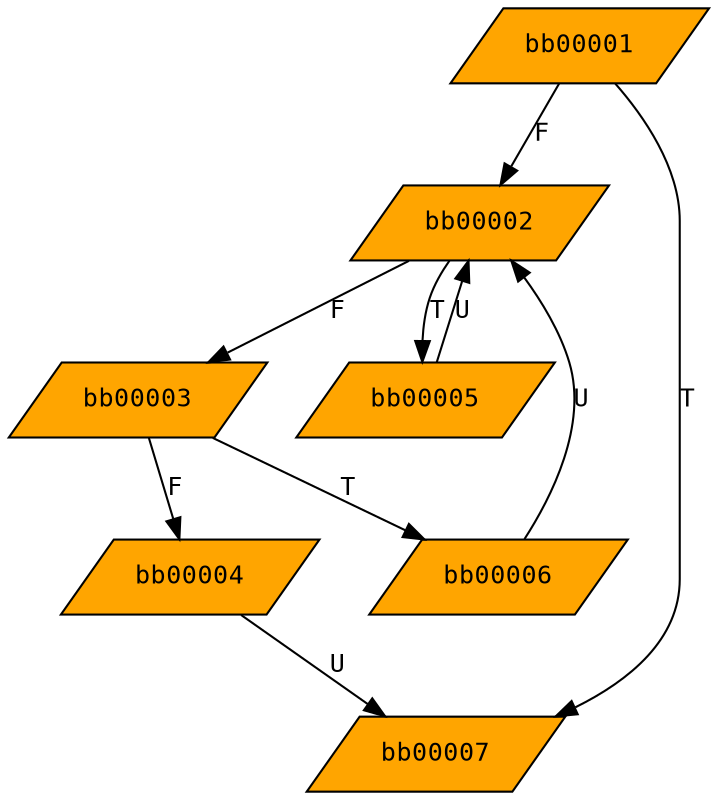 digraph gcd_cfg
{
  graph [rankdir="TB", nodesep = "0.175"];
  node [fontname="Courier", fontsize="12", style="filled"];
  edge [fontname="Courier", fontsize="12"];

  bb00001  [label="bb00001", ntype="node", argix="-1", dataspec="na", bb="1", shape="parallelogram", fillcolor="orange"];
  bb00002  [label="bb00002", ntype="node", argix="-1", dataspec="na", bb="2", shape="parallelogram", fillcolor="orange"];
  bb00003  [label="bb00003", ntype="node", argix="-1", dataspec="na", bb="3", shape="parallelogram", fillcolor="orange"];
  bb00004  [label="bb00004", ntype="node", argix="-1", dataspec="na", bb="4", shape="parallelogram", fillcolor="orange"];
  bb00005  [label="bb00005", ntype="node", argix="-1", dataspec="na", bb="5", shape="parallelogram", fillcolor="orange"];
  bb00006  [label="bb00006", ntype="node", argix="-1", dataspec="na", bb="6", shape="parallelogram", fillcolor="orange"];
  bb00007  [label="bb00007", ntype="node", argix="-1", dataspec="na", bb="7", shape="parallelogram", fillcolor="orange"];

  bb00001 -> bb00002  [label="F", etype="F", order="0", argix="-1", dataspec="u1"];
  bb00001 -> bb00007  [label="T", etype="T", order="0", argix="-1", dataspec="u1"];
  bb00002 -> bb00003  [label="F", etype="F", order="0", argix="-1", dataspec="u1"];
  bb00002 -> bb00005  [label="T", etype="T", order="0", argix="-1", dataspec="u1"];
  bb00003 -> bb00004  [label="F", etype="F", order="0", argix="-1", dataspec="u1"];
  bb00003 -> bb00006  [label="T", etype="T", order="0", argix="-1", dataspec="u1"];
  bb00004 -> bb00007  [label="U", etype="U", order="0", argix="-1", dataspec="u1"];
  bb00005 -> bb00002  [label="U", etype="U", order="0", argix="-1", dataspec="u1"];
  bb00006 -> bb00002  [label="U", etype="U", order="0", argix="-1", dataspec="u1"];

}
